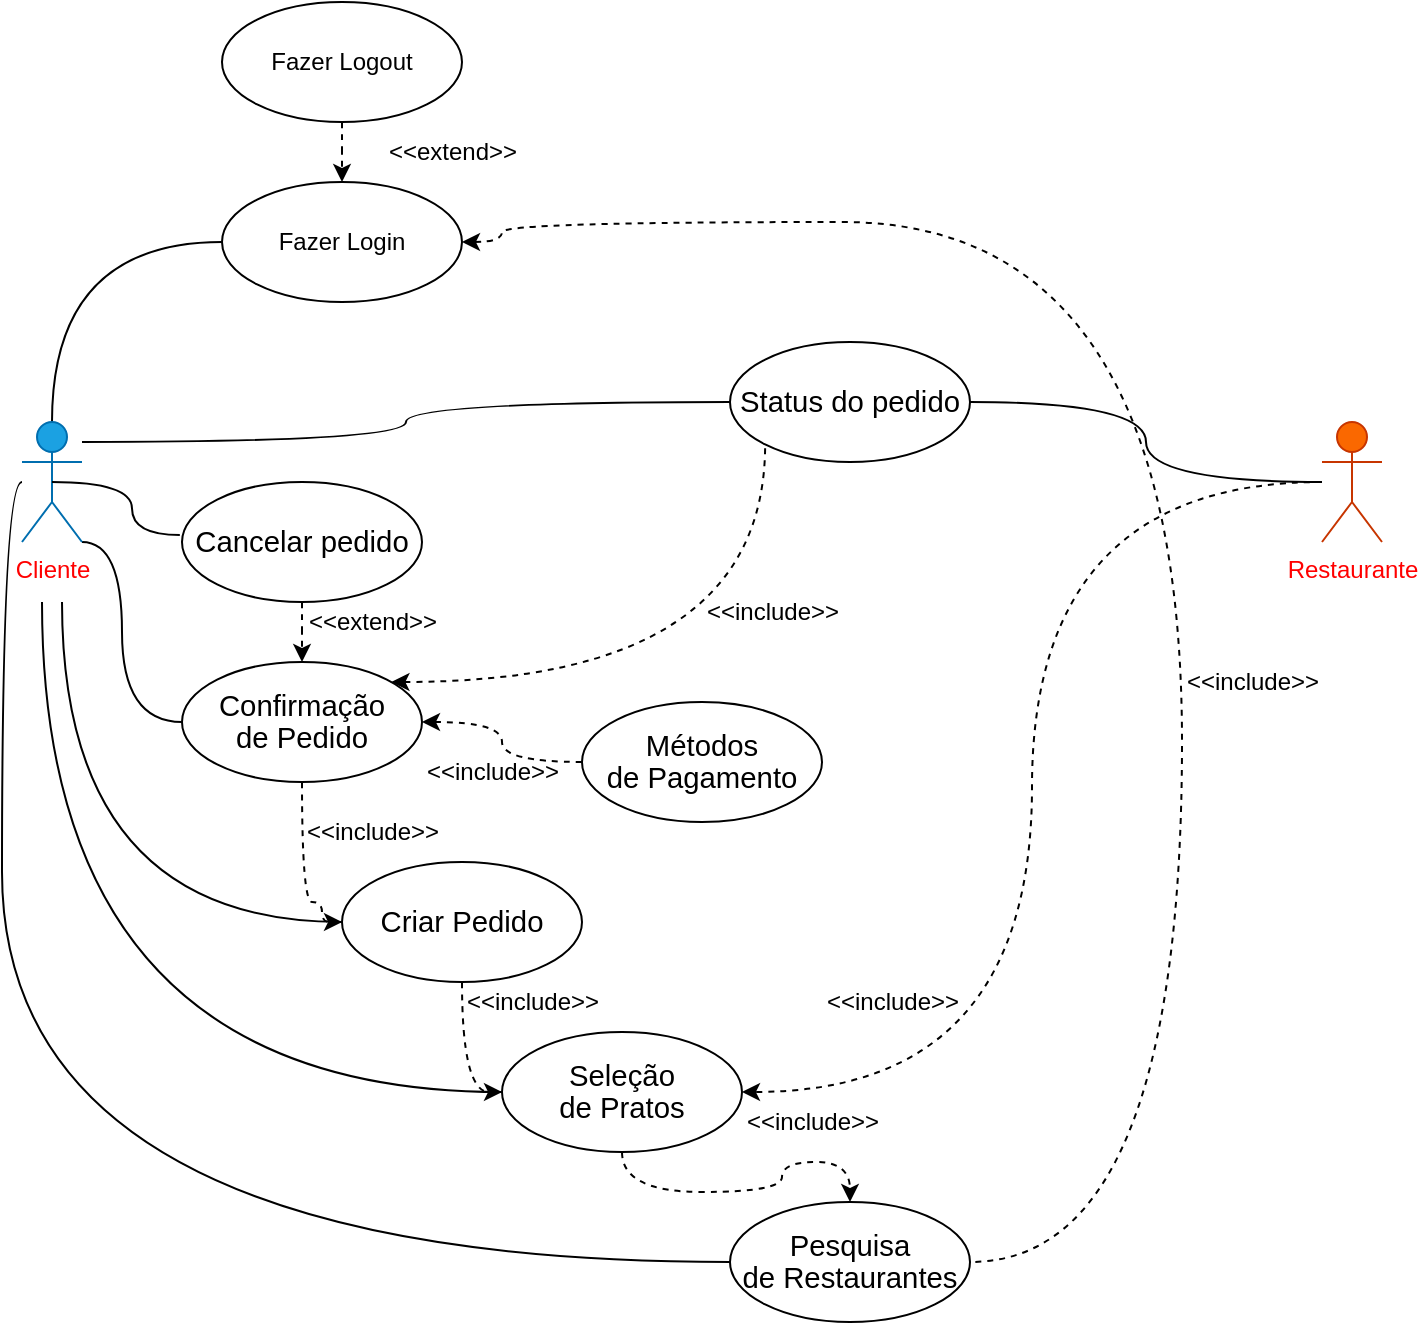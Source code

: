 <mxfile version="24.7.8">
  <diagram name="Página-1" id="fPrrvBLSg816ISwX2nPJ">
    <mxGraphModel dx="1050" dy="522" grid="1" gridSize="10" guides="1" tooltips="1" connect="1" arrows="1" fold="1" page="1" pageScale="1" pageWidth="827" pageHeight="1169" math="0" shadow="0">
      <root>
        <mxCell id="0" />
        <mxCell id="1" parent="0" />
        <mxCell id="TBgpf6xLXWiFVV_icRjM-26" style="edgeStyle=orthogonalEdgeStyle;rounded=0;orthogonalLoop=1;jettySize=auto;html=1;entryX=0;entryY=0.5;entryDx=0;entryDy=0;curved=1;endArrow=none;endFill=0;" parent="1" source="TBgpf6xLXWiFVV_icRjM-2" target="TBgpf6xLXWiFVV_icRjM-13" edge="1">
          <mxGeometry relative="1" as="geometry">
            <Array as="points">
              <mxPoint x="170" y="280" />
              <mxPoint x="170" y="370" />
            </Array>
          </mxGeometry>
        </mxCell>
        <mxCell id="TBgpf6xLXWiFVV_icRjM-29" style="edgeStyle=orthogonalEdgeStyle;rounded=0;orthogonalLoop=1;jettySize=auto;html=1;entryX=0;entryY=0.5;entryDx=0;entryDy=0;curved=1;endArrow=none;endFill=0;" parent="1" target="TBgpf6xLXWiFVV_icRjM-11" edge="1">
          <mxGeometry relative="1" as="geometry">
            <mxPoint x="140" y="310" as="sourcePoint" />
            <Array as="points">
              <mxPoint x="140" y="470" />
            </Array>
          </mxGeometry>
        </mxCell>
        <mxCell id="TBgpf6xLXWiFVV_icRjM-30" style="edgeStyle=orthogonalEdgeStyle;rounded=0;orthogonalLoop=1;jettySize=auto;html=1;entryX=0;entryY=0.5;entryDx=0;entryDy=0;curved=1;endArrow=none;endFill=0;" parent="1" target="TBgpf6xLXWiFVV_icRjM-10" edge="1">
          <mxGeometry relative="1" as="geometry">
            <mxPoint x="130" y="310" as="sourcePoint" />
            <Array as="points">
              <mxPoint x="130" y="555" />
            </Array>
          </mxGeometry>
        </mxCell>
        <mxCell id="TBgpf6xLXWiFVV_icRjM-31" style="edgeStyle=orthogonalEdgeStyle;rounded=0;orthogonalLoop=1;jettySize=auto;html=1;entryX=0;entryY=0.5;entryDx=0;entryDy=0;curved=1;endArrow=none;endFill=0;" parent="1" source="TBgpf6xLXWiFVV_icRjM-2" target="TBgpf6xLXWiFVV_icRjM-9" edge="1">
          <mxGeometry relative="1" as="geometry">
            <Array as="points">
              <mxPoint x="110" y="250" />
              <mxPoint x="110" y="640" />
            </Array>
          </mxGeometry>
        </mxCell>
        <mxCell id="TBgpf6xLXWiFVV_icRjM-32" style="edgeStyle=orthogonalEdgeStyle;rounded=0;orthogonalLoop=1;jettySize=auto;html=1;entryX=0;entryY=0.5;entryDx=0;entryDy=0;curved=1;endArrow=none;endFill=0;" parent="1" source="TBgpf6xLXWiFVV_icRjM-2" target="TBgpf6xLXWiFVV_icRjM-6" edge="1">
          <mxGeometry relative="1" as="geometry">
            <Array as="points">
              <mxPoint x="135" y="130" />
            </Array>
          </mxGeometry>
        </mxCell>
        <mxCell id="TBgpf6xLXWiFVV_icRjM-33" style="edgeStyle=orthogonalEdgeStyle;rounded=0;orthogonalLoop=1;jettySize=auto;html=1;entryX=0;entryY=0.5;entryDx=0;entryDy=0;curved=1;endArrow=none;endFill=0;" parent="1" source="TBgpf6xLXWiFVV_icRjM-2" target="TBgpf6xLXWiFVV_icRjM-14" edge="1">
          <mxGeometry relative="1" as="geometry">
            <Array as="points">
              <mxPoint x="312" y="230" />
              <mxPoint x="312" y="210" />
            </Array>
          </mxGeometry>
        </mxCell>
        <mxCell id="TBgpf6xLXWiFVV_icRjM-2" value="&lt;font color=&quot;#ff0000&quot;&gt;Cliente&lt;/font&gt;" style="shape=umlActor;verticalLabelPosition=bottom;verticalAlign=top;html=1;fillColor=#1ba1e2;fontColor=#ffffff;strokeColor=#006EAF;" parent="1" vertex="1">
          <mxGeometry x="120" y="220" width="30" height="60" as="geometry" />
        </mxCell>
        <mxCell id="jHB0wUiJ0yXL4kZhfAr5-1" style="edgeStyle=orthogonalEdgeStyle;rounded=0;orthogonalLoop=1;jettySize=auto;html=1;entryX=1;entryY=0.5;entryDx=0;entryDy=0;curved=1;dashed=1;" edge="1" parent="1" source="TBgpf6xLXWiFVV_icRjM-3" target="TBgpf6xLXWiFVV_icRjM-10">
          <mxGeometry relative="1" as="geometry" />
        </mxCell>
        <mxCell id="TBgpf6xLXWiFVV_icRjM-3" value="&lt;font color=&quot;#ff0000&quot;&gt;Restaurante&lt;/font&gt;" style="shape=umlActor;verticalLabelPosition=bottom;verticalAlign=top;html=1;fillColor=#fa6800;fontColor=#000000;strokeColor=#C73500;" parent="1" vertex="1">
          <mxGeometry x="770" y="220" width="30" height="60" as="geometry" />
        </mxCell>
        <mxCell id="TBgpf6xLXWiFVV_icRjM-6" value="Fazer Login" style="ellipse;whiteSpace=wrap;html=1;" parent="1" vertex="1">
          <mxGeometry x="220" y="100" width="120" height="60" as="geometry" />
        </mxCell>
        <mxCell id="TBgpf6xLXWiFVV_icRjM-19" style="edgeStyle=orthogonalEdgeStyle;rounded=0;orthogonalLoop=1;jettySize=auto;html=1;entryX=1;entryY=0.5;entryDx=0;entryDy=0;dashed=1;endArrow=none;endFill=0;curved=1;exitX=1;exitY=0.5;exitDx=0;exitDy=0;startArrow=classic;startFill=1;" parent="1" source="TBgpf6xLXWiFVV_icRjM-6" target="TBgpf6xLXWiFVV_icRjM-9" edge="1">
          <mxGeometry relative="1" as="geometry">
            <Array as="points">
              <mxPoint x="360" y="130" />
              <mxPoint x="360" y="120" />
              <mxPoint x="700" y="120" />
              <mxPoint x="700" y="640" />
            </Array>
          </mxGeometry>
        </mxCell>
        <mxCell id="TBgpf6xLXWiFVV_icRjM-24" style="edgeStyle=orthogonalEdgeStyle;rounded=0;orthogonalLoop=1;jettySize=auto;html=1;entryX=0.5;entryY=0;entryDx=0;entryDy=0;curved=1;dashed=1;endArrow=classic;endFill=1;" parent="1" source="TBgpf6xLXWiFVV_icRjM-8" target="TBgpf6xLXWiFVV_icRjM-6" edge="1">
          <mxGeometry relative="1" as="geometry" />
        </mxCell>
        <mxCell id="TBgpf6xLXWiFVV_icRjM-8" value="Fazer Logout" style="ellipse;whiteSpace=wrap;html=1;" parent="1" vertex="1">
          <mxGeometry x="220" y="10" width="120" height="60" as="geometry" />
        </mxCell>
        <mxCell id="TBgpf6xLXWiFVV_icRjM-9" value="&lt;span style=&quot;font-size:11.0pt;line-height:107%;&lt;br/&gt;font-family:&amp;quot;Calibri&amp;quot;,sans-serif;mso-ascii-theme-font:minor-latin;mso-fareast-font-family:&lt;br/&gt;Calibri;mso-fareast-theme-font:minor-latin;mso-hansi-theme-font:minor-latin;&lt;br/&gt;mso-bidi-font-family:&amp;quot;Times New Roman&amp;quot;;mso-bidi-theme-font:minor-bidi;&lt;br/&gt;mso-ansi-language:PT-BR;mso-fareast-language:EN-US;mso-bidi-language:AR-SA&quot;&gt;Pesquisa&lt;br/&gt;de Restaurantes&lt;/span&gt;" style="ellipse;whiteSpace=wrap;html=1;" parent="1" vertex="1">
          <mxGeometry x="474" y="610" width="120" height="60" as="geometry" />
        </mxCell>
        <mxCell id="TBgpf6xLXWiFVV_icRjM-20" style="edgeStyle=orthogonalEdgeStyle;rounded=0;orthogonalLoop=1;jettySize=auto;html=1;entryX=0.5;entryY=0;entryDx=0;entryDy=0;curved=1;dashed=1;endArrow=classic;endFill=1;" parent="1" source="TBgpf6xLXWiFVV_icRjM-10" target="TBgpf6xLXWiFVV_icRjM-9" edge="1">
          <mxGeometry relative="1" as="geometry" />
        </mxCell>
        <mxCell id="TBgpf6xLXWiFVV_icRjM-10" value="&lt;span style=&quot;font-size:11.0pt;line-height:107%;&lt;br/&gt;font-family:&amp;quot;Calibri&amp;quot;,sans-serif;mso-ascii-theme-font:minor-latin;mso-fareast-font-family:&lt;br/&gt;Calibri;mso-fareast-theme-font:minor-latin;mso-hansi-theme-font:minor-latin;&lt;br/&gt;mso-bidi-font-family:&amp;quot;Times New Roman&amp;quot;;mso-bidi-theme-font:minor-bidi;&lt;br/&gt;mso-ansi-language:PT-BR;mso-fareast-language:EN-US;mso-bidi-language:AR-SA&quot;&gt;Seleção&lt;br/&gt;de Pratos&lt;/span&gt;" style="ellipse;whiteSpace=wrap;html=1;" parent="1" vertex="1">
          <mxGeometry x="360" y="525" width="120" height="60" as="geometry" />
        </mxCell>
        <mxCell id="TBgpf6xLXWiFVV_icRjM-21" style="edgeStyle=orthogonalEdgeStyle;rounded=0;orthogonalLoop=1;jettySize=auto;html=1;entryX=0;entryY=0.5;entryDx=0;entryDy=0;curved=1;dashed=1;endArrow=classic;endFill=1;" parent="1" source="TBgpf6xLXWiFVV_icRjM-11" target="TBgpf6xLXWiFVV_icRjM-10" edge="1">
          <mxGeometry relative="1" as="geometry" />
        </mxCell>
        <mxCell id="TBgpf6xLXWiFVV_icRjM-11" value="&lt;span style=&quot;font-size: 14.667px;&quot;&gt;Criar Pedido&lt;/span&gt;" style="ellipse;whiteSpace=wrap;html=1;" parent="1" vertex="1">
          <mxGeometry x="280" y="440" width="120" height="60" as="geometry" />
        </mxCell>
        <mxCell id="TBgpf6xLXWiFVV_icRjM-35" style="edgeStyle=orthogonalEdgeStyle;rounded=0;orthogonalLoop=1;jettySize=auto;html=1;entryX=1;entryY=0.5;entryDx=0;entryDy=0;curved=1;dashed=1;endArrow=classic;endFill=1;startArrow=none;startFill=0;" parent="1" source="TBgpf6xLXWiFVV_icRjM-12" target="TBgpf6xLXWiFVV_icRjM-13" edge="1">
          <mxGeometry relative="1" as="geometry" />
        </mxCell>
        <mxCell id="TBgpf6xLXWiFVV_icRjM-12" value="&lt;span style=&quot;font-size:11.0pt;line-height:107%;&lt;br/&gt;font-family:&amp;quot;Calibri&amp;quot;,sans-serif;mso-ascii-theme-font:minor-latin;mso-fareast-font-family:&lt;br/&gt;Calibri;mso-fareast-theme-font:minor-latin;mso-hansi-theme-font:minor-latin;&lt;br/&gt;mso-bidi-font-family:&amp;quot;Times New Roman&amp;quot;;mso-bidi-theme-font:minor-bidi;&lt;br/&gt;mso-ansi-language:PT-BR;mso-fareast-language:EN-US;mso-bidi-language:AR-SA&quot;&gt;Métodos&lt;br/&gt;de Pagamento&lt;/span&gt;" style="ellipse;whiteSpace=wrap;html=1;" parent="1" vertex="1">
          <mxGeometry x="400" y="360" width="120" height="60" as="geometry" />
        </mxCell>
        <mxCell id="TBgpf6xLXWiFVV_icRjM-22" style="edgeStyle=orthogonalEdgeStyle;rounded=0;orthogonalLoop=1;jettySize=auto;html=1;entryX=0;entryY=0.5;entryDx=0;entryDy=0;curved=1;endArrow=classic;endFill=1;dashed=1;" parent="1" source="TBgpf6xLXWiFVV_icRjM-13" target="TBgpf6xLXWiFVV_icRjM-11" edge="1">
          <mxGeometry relative="1" as="geometry">
            <Array as="points">
              <mxPoint x="260" y="460" />
              <mxPoint x="270" y="460" />
              <mxPoint x="270" y="470" />
            </Array>
          </mxGeometry>
        </mxCell>
        <mxCell id="TBgpf6xLXWiFVV_icRjM-38" style="edgeStyle=orthogonalEdgeStyle;rounded=0;orthogonalLoop=1;jettySize=auto;html=1;entryX=0;entryY=1;entryDx=0;entryDy=0;curved=1;dashed=1;endArrow=none;endFill=0;startArrow=classic;startFill=1;" parent="1" source="TBgpf6xLXWiFVV_icRjM-13" target="TBgpf6xLXWiFVV_icRjM-14" edge="1">
          <mxGeometry relative="1" as="geometry">
            <Array as="points">
              <mxPoint x="492" y="350" />
            </Array>
          </mxGeometry>
        </mxCell>
        <mxCell id="TBgpf6xLXWiFVV_icRjM-13" value="&lt;span style=&quot;font-size:11.0pt;line-height:107%;&lt;br/&gt;font-family:&amp;quot;Calibri&amp;quot;,sans-serif;mso-ascii-theme-font:minor-latin;mso-fareast-font-family:&lt;br/&gt;Calibri;mso-fareast-theme-font:minor-latin;mso-hansi-theme-font:minor-latin;&lt;br/&gt;mso-bidi-font-family:&amp;quot;Times New Roman&amp;quot;;mso-bidi-theme-font:minor-bidi;&lt;br/&gt;mso-ansi-language:PT-BR;mso-fareast-language:EN-US;mso-bidi-language:AR-SA&quot;&gt;Confirmação&lt;br/&gt;de Pedido&lt;/span&gt;" style="ellipse;whiteSpace=wrap;html=1;" parent="1" vertex="1">
          <mxGeometry x="200" y="340" width="120" height="60" as="geometry" />
        </mxCell>
        <mxCell id="TBgpf6xLXWiFVV_icRjM-34" style="edgeStyle=orthogonalEdgeStyle;rounded=0;orthogonalLoop=1;jettySize=auto;html=1;curved=1;endArrow=none;endFill=0;" parent="1" source="TBgpf6xLXWiFVV_icRjM-14" target="TBgpf6xLXWiFVV_icRjM-3" edge="1">
          <mxGeometry relative="1" as="geometry" />
        </mxCell>
        <mxCell id="TBgpf6xLXWiFVV_icRjM-14" value="&lt;span style=&quot;font-size: 14.667px;&quot;&gt;Status do pedido&lt;/span&gt;" style="ellipse;whiteSpace=wrap;html=1;" parent="1" vertex="1">
          <mxGeometry x="474" y="180" width="120" height="60" as="geometry" />
        </mxCell>
        <mxCell id="TBgpf6xLXWiFVV_icRjM-23" style="edgeStyle=orthogonalEdgeStyle;rounded=0;orthogonalLoop=1;jettySize=auto;html=1;entryX=0.5;entryY=0;entryDx=0;entryDy=0;curved=1;dashed=1;endArrow=classic;endFill=1;startArrow=none;startFill=0;" parent="1" source="TBgpf6xLXWiFVV_icRjM-17" target="TBgpf6xLXWiFVV_icRjM-13" edge="1">
          <mxGeometry relative="1" as="geometry" />
        </mxCell>
        <mxCell id="TBgpf6xLXWiFVV_icRjM-17" value="&lt;span style=&quot;font-size: 14.667px;&quot;&gt;Cancelar pedido&lt;/span&gt;" style="ellipse;whiteSpace=wrap;html=1;" parent="1" vertex="1">
          <mxGeometry x="200" y="250" width="120" height="60" as="geometry" />
        </mxCell>
        <mxCell id="TBgpf6xLXWiFVV_icRjM-28" style="edgeStyle=orthogonalEdgeStyle;rounded=0;orthogonalLoop=1;jettySize=auto;html=1;exitX=0.5;exitY=0.5;exitDx=0;exitDy=0;exitPerimeter=0;entryX=-0.009;entryY=0.442;entryDx=0;entryDy=0;entryPerimeter=0;curved=1;endArrow=none;endFill=0;" parent="1" source="TBgpf6xLXWiFVV_icRjM-2" target="TBgpf6xLXWiFVV_icRjM-17" edge="1">
          <mxGeometry relative="1" as="geometry" />
        </mxCell>
        <mxCell id="TBgpf6xLXWiFVV_icRjM-36" value="&amp;lt;&amp;lt;extend&amp;gt;&amp;gt;" style="text;html=1;align=center;verticalAlign=middle;resizable=0;points=[];autosize=1;strokeColor=none;fillColor=none;" parent="1" vertex="1">
          <mxGeometry x="290" y="70" width="90" height="30" as="geometry" />
        </mxCell>
        <mxCell id="TBgpf6xLXWiFVV_icRjM-37" value="&amp;lt;&amp;lt;extend&amp;gt;&amp;gt;" style="text;html=1;align=center;verticalAlign=middle;resizable=0;points=[];autosize=1;strokeColor=none;fillColor=none;" parent="1" vertex="1">
          <mxGeometry x="250" y="305" width="90" height="30" as="geometry" />
        </mxCell>
        <mxCell id="TBgpf6xLXWiFVV_icRjM-39" value="&amp;lt;&amp;lt;include&amp;gt;&amp;gt;" style="text;html=1;align=center;verticalAlign=middle;resizable=0;points=[];autosize=1;strokeColor=none;fillColor=none;" parent="1" vertex="1">
          <mxGeometry x="250" y="410" width="90" height="30" as="geometry" />
        </mxCell>
        <mxCell id="TBgpf6xLXWiFVV_icRjM-40" value="&amp;lt;&amp;lt;include&amp;gt;&amp;gt;" style="text;html=1;align=center;verticalAlign=middle;resizable=0;points=[];autosize=1;strokeColor=none;fillColor=none;" parent="1" vertex="1">
          <mxGeometry x="330" y="495" width="90" height="30" as="geometry" />
        </mxCell>
        <mxCell id="TBgpf6xLXWiFVV_icRjM-41" value="&amp;lt;&amp;lt;include&amp;gt;&amp;gt;" style="text;html=1;align=center;verticalAlign=middle;resizable=0;points=[];autosize=1;strokeColor=none;fillColor=none;" parent="1" vertex="1">
          <mxGeometry x="470" y="555" width="90" height="30" as="geometry" />
        </mxCell>
        <mxCell id="TBgpf6xLXWiFVV_icRjM-42" value="&amp;lt;&amp;lt;include&amp;gt;&amp;gt;" style="text;html=1;align=center;verticalAlign=middle;resizable=0;points=[];autosize=1;strokeColor=none;fillColor=none;" parent="1" vertex="1">
          <mxGeometry x="690" y="335" width="90" height="30" as="geometry" />
        </mxCell>
        <mxCell id="TBgpf6xLXWiFVV_icRjM-43" value="&amp;lt;&amp;lt;include&amp;gt;&amp;gt;" style="text;html=1;align=center;verticalAlign=middle;resizable=0;points=[];autosize=1;strokeColor=none;fillColor=none;" parent="1" vertex="1">
          <mxGeometry x="310" y="380" width="90" height="30" as="geometry" />
        </mxCell>
        <mxCell id="TBgpf6xLXWiFVV_icRjM-44" value="&amp;lt;&amp;lt;include&amp;gt;&amp;gt;" style="text;html=1;align=center;verticalAlign=middle;resizable=0;points=[];autosize=1;strokeColor=none;fillColor=none;" parent="1" vertex="1">
          <mxGeometry x="450" y="300" width="90" height="30" as="geometry" />
        </mxCell>
        <mxCell id="jHB0wUiJ0yXL4kZhfAr5-2" value="&amp;lt;&amp;lt;include&amp;gt;&amp;gt;" style="text;html=1;align=center;verticalAlign=middle;resizable=0;points=[];autosize=1;strokeColor=none;fillColor=none;" vertex="1" parent="1">
          <mxGeometry x="510" y="495" width="90" height="30" as="geometry" />
        </mxCell>
      </root>
    </mxGraphModel>
  </diagram>
</mxfile>
